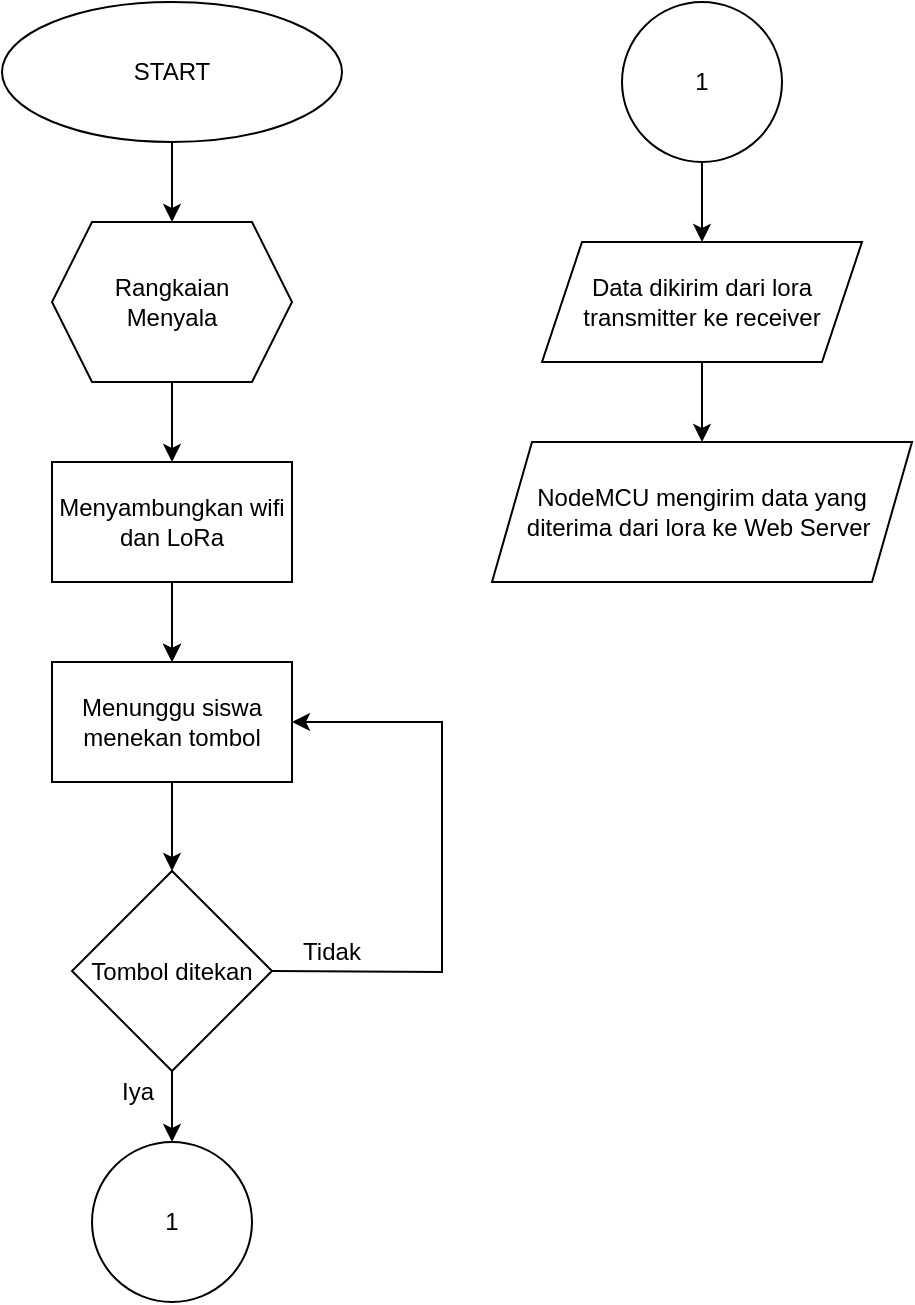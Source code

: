<mxfile version="21.7.5" type="github">
  <diagram id="C5RBs43oDa-KdzZeNtuy" name="Page-1">
    <mxGraphModel dx="1050" dy="566" grid="1" gridSize="10" guides="1" tooltips="1" connect="1" arrows="1" fold="1" page="1" pageScale="1" pageWidth="827" pageHeight="1169" math="0" shadow="0">
      <root>
        <mxCell id="WIyWlLk6GJQsqaUBKTNV-0" />
        <mxCell id="WIyWlLk6GJQsqaUBKTNV-1" parent="WIyWlLk6GJQsqaUBKTNV-0" />
        <mxCell id="LPeFusDSENl2MgYM5kZ1-2" value="" style="edgeStyle=orthogonalEdgeStyle;rounded=0;orthogonalLoop=1;jettySize=auto;html=1;" edge="1" parent="WIyWlLk6GJQsqaUBKTNV-1" source="LPeFusDSENl2MgYM5kZ1-0" target="LPeFusDSENl2MgYM5kZ1-1">
          <mxGeometry relative="1" as="geometry" />
        </mxCell>
        <mxCell id="LPeFusDSENl2MgYM5kZ1-0" value="START" style="ellipse;whiteSpace=wrap;html=1;" vertex="1" parent="WIyWlLk6GJQsqaUBKTNV-1">
          <mxGeometry x="130" y="50" width="170" height="70" as="geometry" />
        </mxCell>
        <mxCell id="LPeFusDSENl2MgYM5kZ1-4" value="" style="edgeStyle=orthogonalEdgeStyle;rounded=0;orthogonalLoop=1;jettySize=auto;html=1;" edge="1" parent="WIyWlLk6GJQsqaUBKTNV-1" source="LPeFusDSENl2MgYM5kZ1-1" target="LPeFusDSENl2MgYM5kZ1-3">
          <mxGeometry relative="1" as="geometry" />
        </mxCell>
        <mxCell id="LPeFusDSENl2MgYM5kZ1-1" value="Rangkaian&lt;br&gt;Menyala" style="shape=hexagon;perimeter=hexagonPerimeter2;whiteSpace=wrap;html=1;fixedSize=1;" vertex="1" parent="WIyWlLk6GJQsqaUBKTNV-1">
          <mxGeometry x="155" y="160" width="120" height="80" as="geometry" />
        </mxCell>
        <mxCell id="LPeFusDSENl2MgYM5kZ1-8" value="" style="edgeStyle=orthogonalEdgeStyle;rounded=0;orthogonalLoop=1;jettySize=auto;html=1;" edge="1" parent="WIyWlLk6GJQsqaUBKTNV-1" source="LPeFusDSENl2MgYM5kZ1-3">
          <mxGeometry relative="1" as="geometry">
            <mxPoint x="215" y="380" as="targetPoint" />
          </mxGeometry>
        </mxCell>
        <mxCell id="LPeFusDSENl2MgYM5kZ1-10" value="" style="edgeStyle=orthogonalEdgeStyle;rounded=0;orthogonalLoop=1;jettySize=auto;html=1;" edge="1" parent="WIyWlLk6GJQsqaUBKTNV-1" source="LPeFusDSENl2MgYM5kZ1-3" target="LPeFusDSENl2MgYM5kZ1-9">
          <mxGeometry relative="1" as="geometry" />
        </mxCell>
        <mxCell id="LPeFusDSENl2MgYM5kZ1-3" value="Menyambungkan wifi dan LoRa" style="whiteSpace=wrap;html=1;" vertex="1" parent="WIyWlLk6GJQsqaUBKTNV-1">
          <mxGeometry x="155" y="280" width="120" height="60" as="geometry" />
        </mxCell>
        <mxCell id="LPeFusDSENl2MgYM5kZ1-14" value="" style="edgeStyle=orthogonalEdgeStyle;rounded=0;orthogonalLoop=1;jettySize=auto;html=1;" edge="1" parent="WIyWlLk6GJQsqaUBKTNV-1" source="LPeFusDSENl2MgYM5kZ1-9" target="LPeFusDSENl2MgYM5kZ1-13">
          <mxGeometry relative="1" as="geometry" />
        </mxCell>
        <mxCell id="LPeFusDSENl2MgYM5kZ1-9" value="Menunggu siswa menekan tombol" style="whiteSpace=wrap;html=1;" vertex="1" parent="WIyWlLk6GJQsqaUBKTNV-1">
          <mxGeometry x="155" y="380" width="120" height="60" as="geometry" />
        </mxCell>
        <mxCell id="LPeFusDSENl2MgYM5kZ1-16" value="" style="edgeStyle=orthogonalEdgeStyle;rounded=0;orthogonalLoop=1;jettySize=auto;html=1;" edge="1" parent="WIyWlLk6GJQsqaUBKTNV-1" source="LPeFusDSENl2MgYM5kZ1-13" target="LPeFusDSENl2MgYM5kZ1-15">
          <mxGeometry relative="1" as="geometry" />
        </mxCell>
        <mxCell id="LPeFusDSENl2MgYM5kZ1-13" value="Tombol ditekan" style="rhombus;whiteSpace=wrap;html=1;" vertex="1" parent="WIyWlLk6GJQsqaUBKTNV-1">
          <mxGeometry x="165" y="484.5" width="100" height="100" as="geometry" />
        </mxCell>
        <mxCell id="LPeFusDSENl2MgYM5kZ1-15" value="1" style="ellipse;whiteSpace=wrap;html=1;" vertex="1" parent="WIyWlLk6GJQsqaUBKTNV-1">
          <mxGeometry x="175" y="620" width="80" height="80" as="geometry" />
        </mxCell>
        <mxCell id="LPeFusDSENl2MgYM5kZ1-19" value="" style="endArrow=classic;html=1;rounded=0;exitX=1;exitY=0.5;exitDx=0;exitDy=0;entryX=1;entryY=0.5;entryDx=0;entryDy=0;" edge="1" parent="WIyWlLk6GJQsqaUBKTNV-1" source="LPeFusDSENl2MgYM5kZ1-13" target="LPeFusDSENl2MgYM5kZ1-9">
          <mxGeometry width="50" height="50" relative="1" as="geometry">
            <mxPoint x="390" y="500" as="sourcePoint" />
            <mxPoint x="440" y="450" as="targetPoint" />
            <Array as="points">
              <mxPoint x="350" y="535" />
              <mxPoint x="350" y="410" />
            </Array>
          </mxGeometry>
        </mxCell>
        <mxCell id="LPeFusDSENl2MgYM5kZ1-20" value="Tidak" style="text;html=1;strokeColor=none;fillColor=none;align=center;verticalAlign=middle;whiteSpace=wrap;rounded=0;" vertex="1" parent="WIyWlLk6GJQsqaUBKTNV-1">
          <mxGeometry x="265" y="510" width="60" height="30" as="geometry" />
        </mxCell>
        <mxCell id="LPeFusDSENl2MgYM5kZ1-21" value="Iya" style="text;html=1;strokeColor=none;fillColor=none;align=center;verticalAlign=middle;whiteSpace=wrap;rounded=0;" vertex="1" parent="WIyWlLk6GJQsqaUBKTNV-1">
          <mxGeometry x="168" y="580" width="60" height="30" as="geometry" />
        </mxCell>
        <mxCell id="LPeFusDSENl2MgYM5kZ1-25" value="" style="edgeStyle=orthogonalEdgeStyle;rounded=0;orthogonalLoop=1;jettySize=auto;html=1;" edge="1" parent="WIyWlLk6GJQsqaUBKTNV-1" source="LPeFusDSENl2MgYM5kZ1-22" target="LPeFusDSENl2MgYM5kZ1-23">
          <mxGeometry relative="1" as="geometry" />
        </mxCell>
        <mxCell id="LPeFusDSENl2MgYM5kZ1-22" value="1" style="ellipse;whiteSpace=wrap;html=1;aspect=fixed;" vertex="1" parent="WIyWlLk6GJQsqaUBKTNV-1">
          <mxGeometry x="440" y="50" width="80" height="80" as="geometry" />
        </mxCell>
        <mxCell id="LPeFusDSENl2MgYM5kZ1-27" value="" style="edgeStyle=orthogonalEdgeStyle;rounded=0;orthogonalLoop=1;jettySize=auto;html=1;" edge="1" parent="WIyWlLk6GJQsqaUBKTNV-1" source="LPeFusDSENl2MgYM5kZ1-23" target="LPeFusDSENl2MgYM5kZ1-26">
          <mxGeometry relative="1" as="geometry" />
        </mxCell>
        <mxCell id="LPeFusDSENl2MgYM5kZ1-23" value="Data dikirim dari lora transmitter ke receiver" style="shape=parallelogram;perimeter=parallelogramPerimeter;whiteSpace=wrap;html=1;fixedSize=1;" vertex="1" parent="WIyWlLk6GJQsqaUBKTNV-1">
          <mxGeometry x="400" y="170" width="160" height="60" as="geometry" />
        </mxCell>
        <mxCell id="LPeFusDSENl2MgYM5kZ1-26" value="NodeMCU mengirim data yang diterima dari lora ke Web Server&amp;nbsp;" style="shape=parallelogram;perimeter=parallelogramPerimeter;whiteSpace=wrap;html=1;fixedSize=1;" vertex="1" parent="WIyWlLk6GJQsqaUBKTNV-1">
          <mxGeometry x="375" y="270" width="210" height="70" as="geometry" />
        </mxCell>
      </root>
    </mxGraphModel>
  </diagram>
</mxfile>
